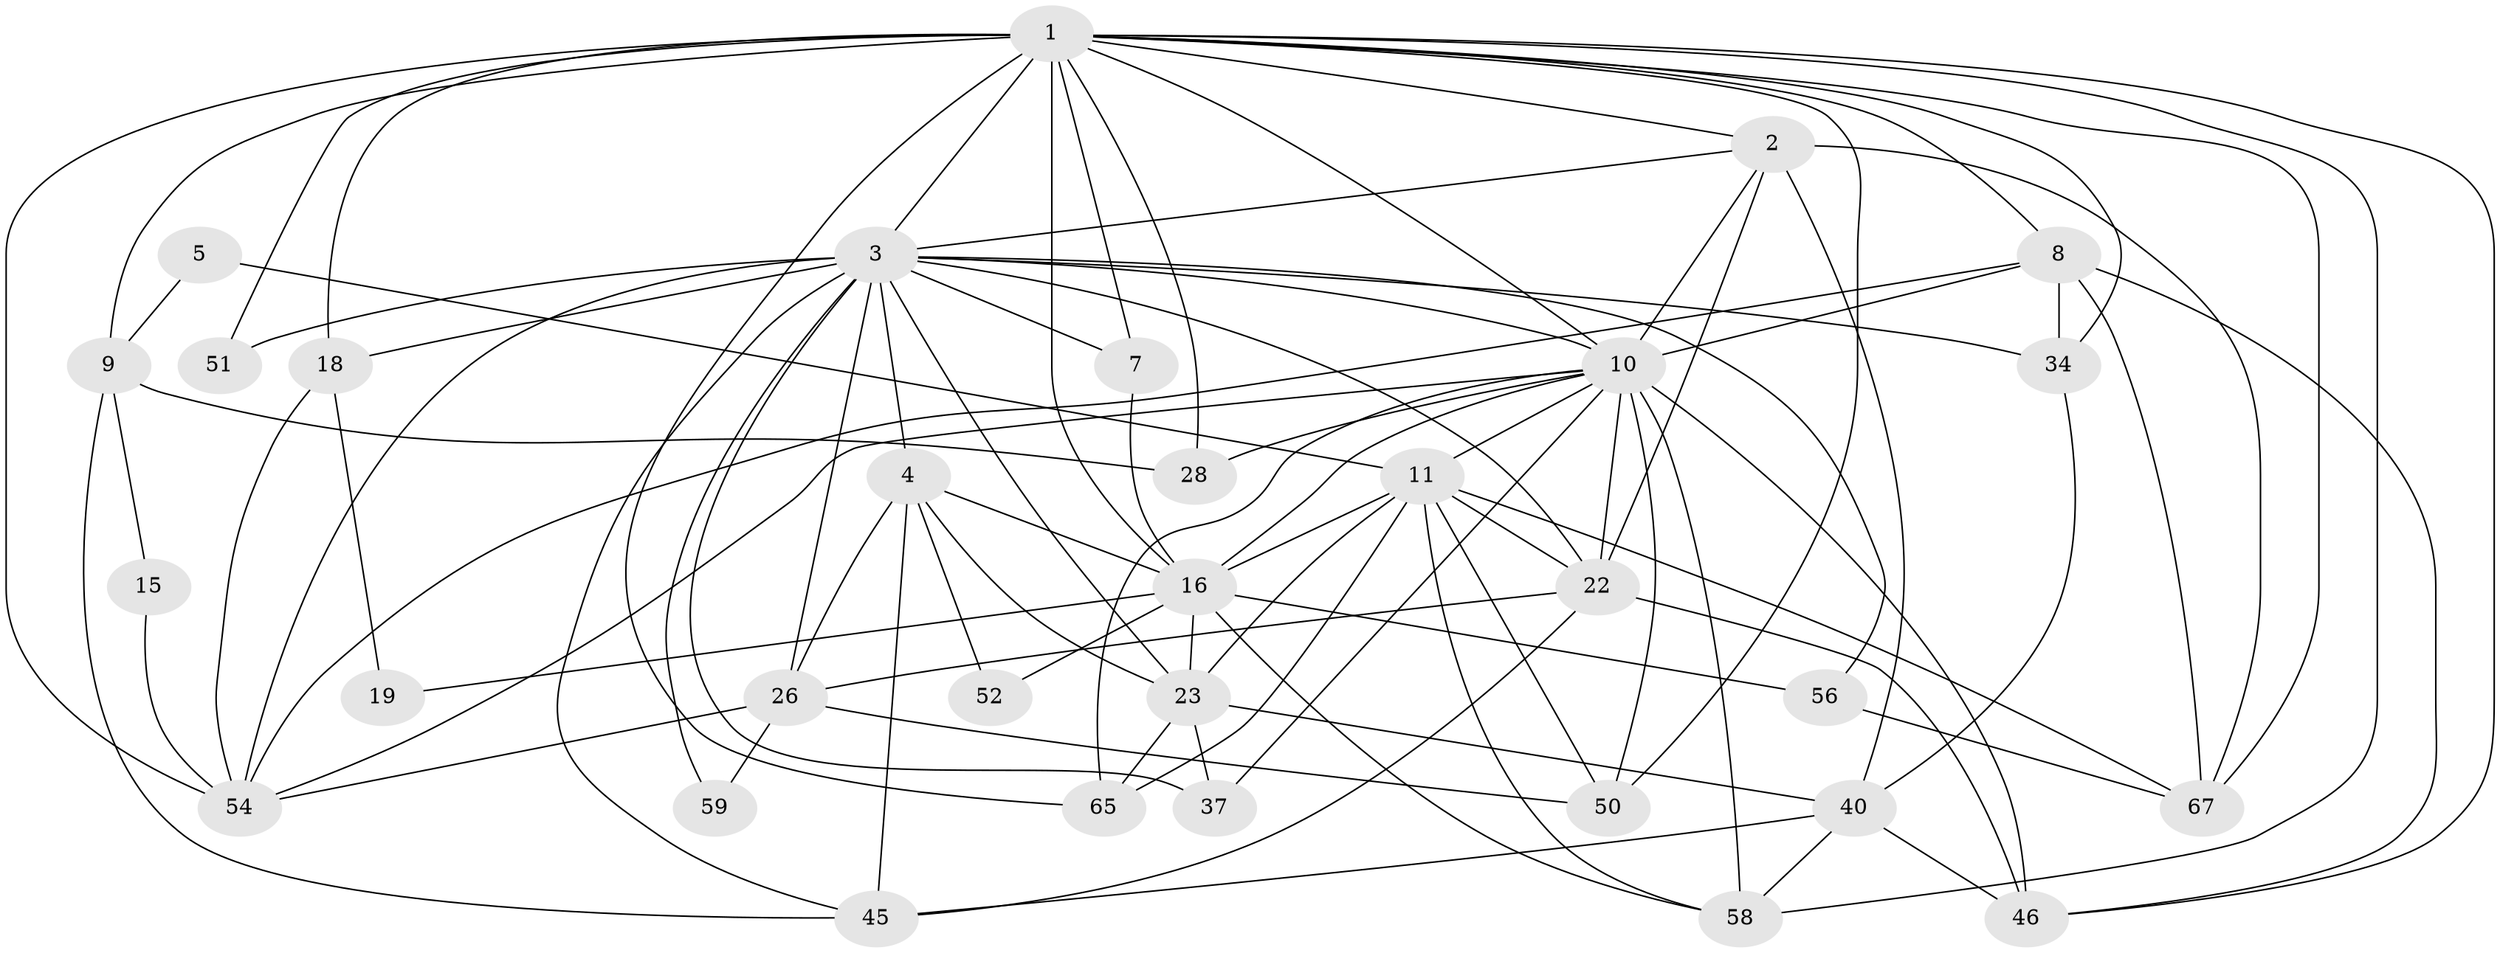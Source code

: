 // original degree distribution, {4: 0.2625, 5: 0.15, 7: 0.05, 3: 0.2375, 6: 0.1125, 2: 0.175, 9: 0.0125}
// Generated by graph-tools (version 1.1) at 2025/18/03/04/25 18:18:57]
// undirected, 32 vertices, 91 edges
graph export_dot {
graph [start="1"]
  node [color=gray90,style=filled];
  1 [super="+33+6"];
  2 [super="+38"];
  3 [super="+39+17"];
  4 [super="+63+14"];
  5;
  7;
  8 [super="+57"];
  9 [super="+20+36"];
  10 [super="+41+13+12"];
  11 [super="+35+31"];
  15;
  16 [super="+24+48"];
  18 [super="+53"];
  19;
  22 [super="+75"];
  23 [super="+72"];
  26 [super="+61+27"];
  28;
  34 [super="+44+42"];
  37;
  40 [super="+49"];
  45 [super="+64"];
  46 [super="+47"];
  50 [super="+78"];
  51;
  52;
  54 [super="+55"];
  56;
  58 [super="+66"];
  59;
  65 [super="+79"];
  67;
  1 -- 54 [weight=3];
  1 -- 65 [weight=2];
  1 -- 18 [weight=2];
  1 -- 28;
  1 -- 2;
  1 -- 3;
  1 -- 67;
  1 -- 7;
  1 -- 8;
  1 -- 9;
  1 -- 10;
  1 -- 16 [weight=2];
  1 -- 34;
  1 -- 46;
  1 -- 50;
  1 -- 51;
  1 -- 58;
  2 -- 67;
  2 -- 40;
  2 -- 10;
  2 -- 22 [weight=2];
  2 -- 3;
  3 -- 54 [weight=3];
  3 -- 34 [weight=3];
  3 -- 37;
  3 -- 45;
  3 -- 56;
  3 -- 4;
  3 -- 23;
  3 -- 18;
  3 -- 7;
  3 -- 51;
  3 -- 59;
  3 -- 26 [weight=2];
  3 -- 22;
  3 -- 10;
  4 -- 52;
  4 -- 45;
  4 -- 23;
  4 -- 26;
  4 -- 16;
  5 -- 11;
  5 -- 9;
  7 -- 16;
  8 -- 67;
  8 -- 10;
  8 -- 34;
  8 -- 54;
  8 -- 46;
  9 -- 28;
  9 -- 45;
  9 -- 15;
  10 -- 37;
  10 -- 28;
  10 -- 16 [weight=2];
  10 -- 46 [weight=2];
  10 -- 65;
  10 -- 50;
  10 -- 11;
  10 -- 58;
  10 -- 54;
  10 -- 22;
  11 -- 67;
  11 -- 65 [weight=2];
  11 -- 16;
  11 -- 50;
  11 -- 22;
  11 -- 23;
  11 -- 58;
  15 -- 54;
  16 -- 19;
  16 -- 52;
  16 -- 23;
  16 -- 58;
  16 -- 56;
  18 -- 19;
  18 -- 54;
  22 -- 46;
  22 -- 45;
  22 -- 26;
  23 -- 37;
  23 -- 65;
  23 -- 40;
  26 -- 50;
  26 -- 54;
  26 -- 59;
  34 -- 40;
  40 -- 58;
  40 -- 46;
  40 -- 45;
  56 -- 67;
}
